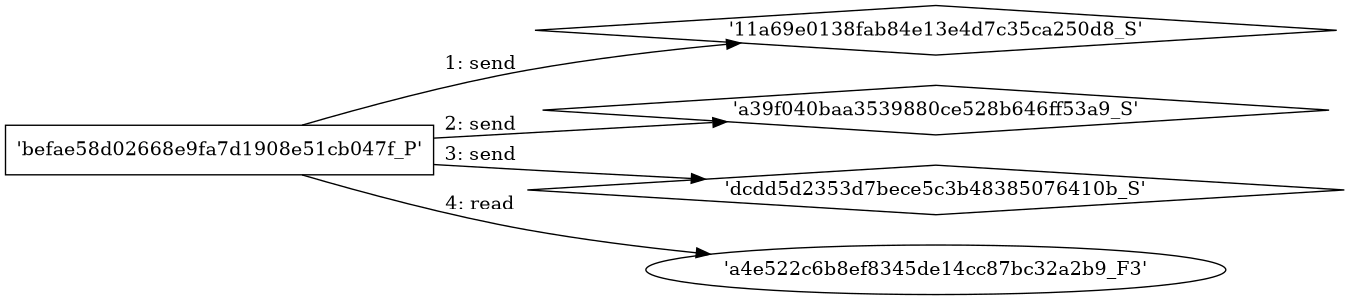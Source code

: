 digraph "D:\Learning\Paper\apt\基于CTI的攻击预警\Dataset\攻击图\ASGfromALLCTI\Vulnerability Spotlight Denial-of-service vulnerabilities in Allen-Bradley Flex IO.dot" {
rankdir="LR"
size="9"
fixedsize="false"
splines="true"
nodesep=0.3
ranksep=0
fontsize=10
overlap="scalexy"
engine= "neato"
	"'11a69e0138fab84e13e4d7c35ca250d8_S'" [node_type=Socket shape=diamond]
	"'befae58d02668e9fa7d1908e51cb047f_P'" [node_type=Process shape=box]
	"'befae58d02668e9fa7d1908e51cb047f_P'" -> "'11a69e0138fab84e13e4d7c35ca250d8_S'" [label="1: send"]
	"'a39f040baa3539880ce528b646ff53a9_S'" [node_type=Socket shape=diamond]
	"'befae58d02668e9fa7d1908e51cb047f_P'" [node_type=Process shape=box]
	"'befae58d02668e9fa7d1908e51cb047f_P'" -> "'a39f040baa3539880ce528b646ff53a9_S'" [label="2: send"]
	"'dcdd5d2353d7bece5c3b48385076410b_S'" [node_type=Socket shape=diamond]
	"'befae58d02668e9fa7d1908e51cb047f_P'" [node_type=Process shape=box]
	"'befae58d02668e9fa7d1908e51cb047f_P'" -> "'dcdd5d2353d7bece5c3b48385076410b_S'" [label="3: send"]
	"'a4e522c6b8ef8345de14cc87bc32a2b9_F3'" [node_type=file shape=ellipse]
	"'befae58d02668e9fa7d1908e51cb047f_P'" [node_type=Process shape=box]
	"'befae58d02668e9fa7d1908e51cb047f_P'" -> "'a4e522c6b8ef8345de14cc87bc32a2b9_F3'" [label="4: read"]
}
